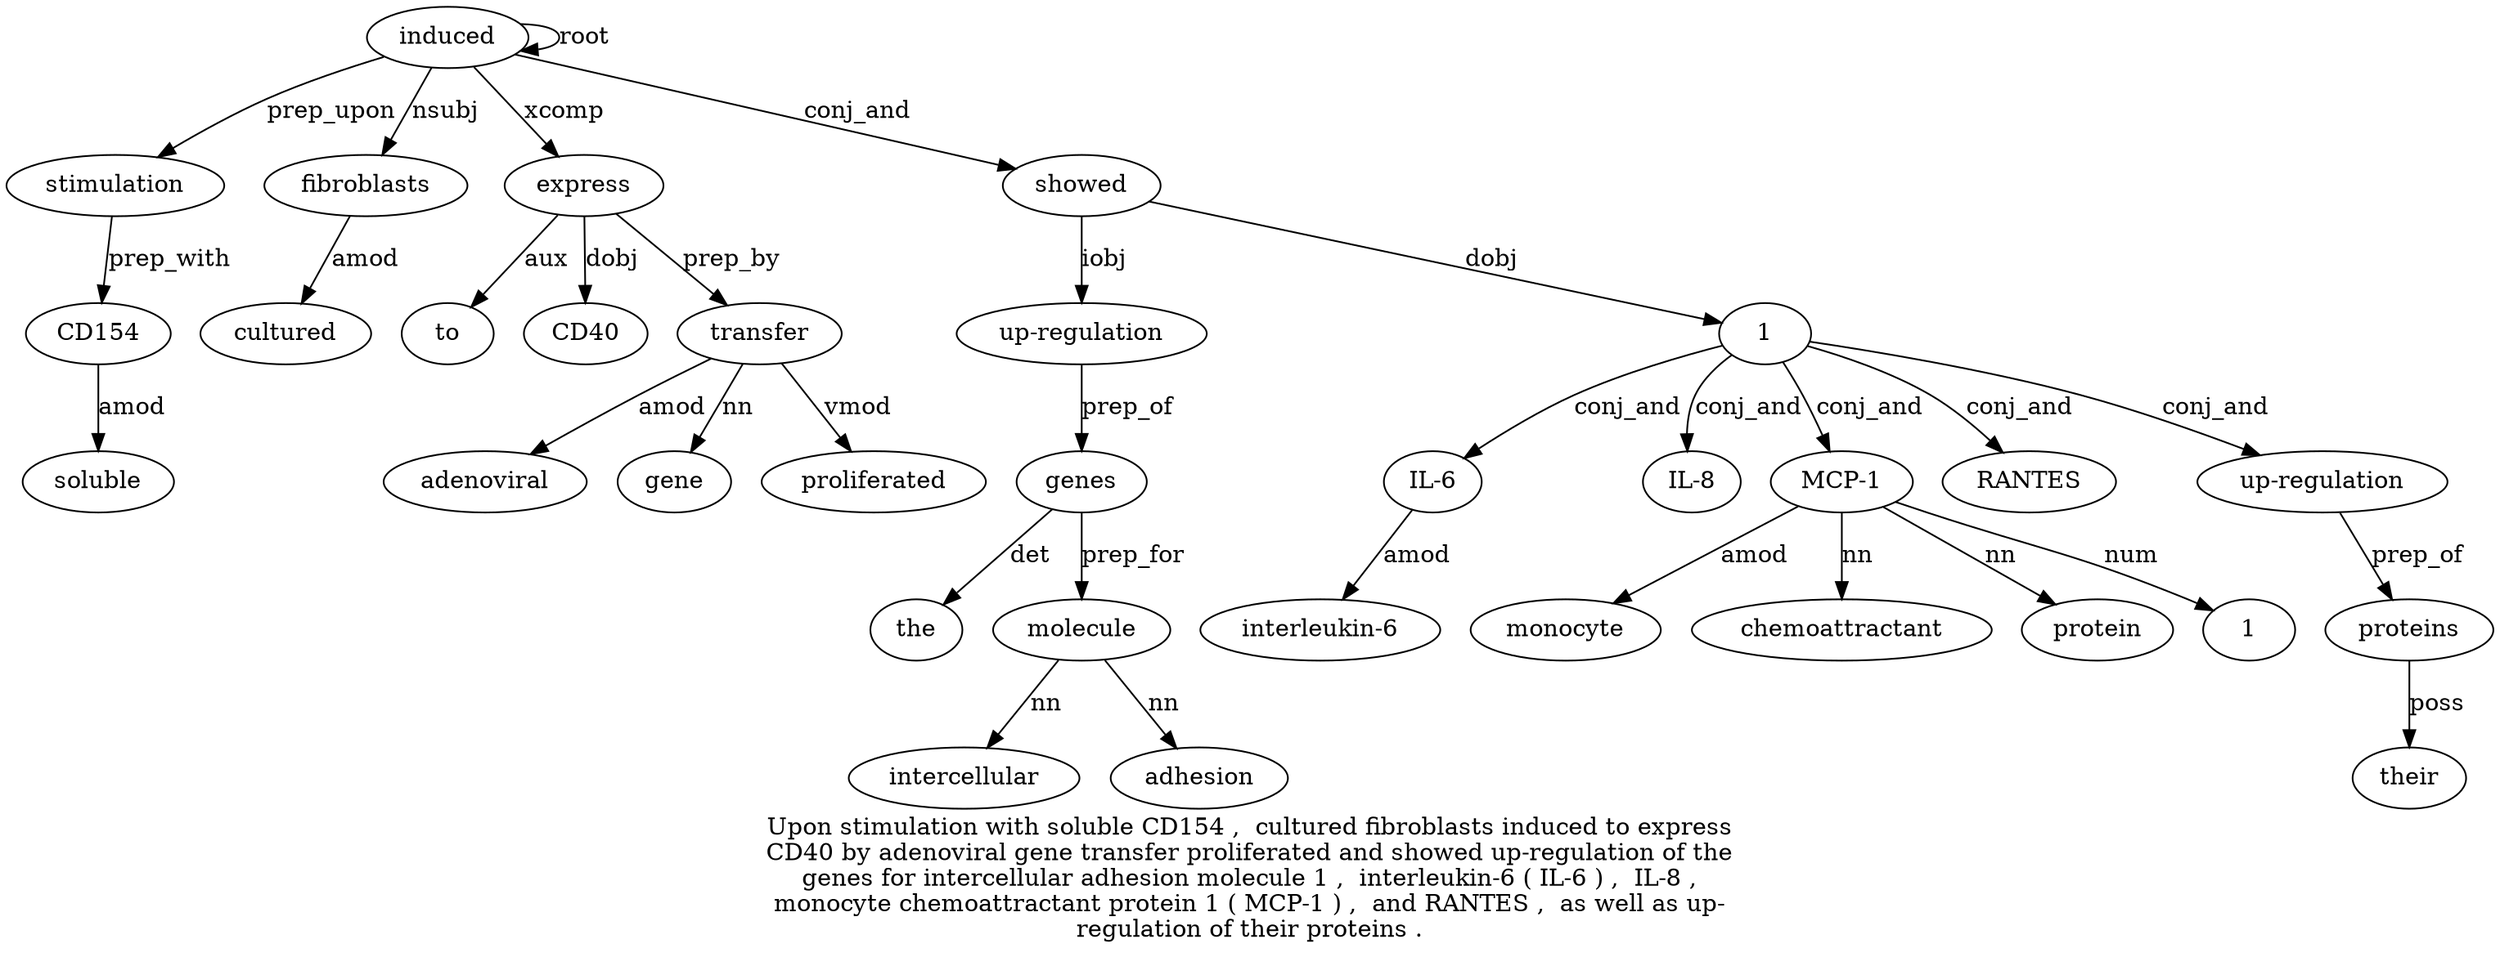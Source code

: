 digraph "Upon stimulation with soluble CD154 ,  cultured fibroblasts induced to express CD40 by adenoviral gene transfer proliferated and showed up-regulation of the genes for intercellular adhesion molecule 1 ,  interleukin-6 ( IL-6 ) ,  IL-8 ,  monocyte chemoattractant protein 1 ( MCP-1 ) ,  and RANTES ,  as well as up-regulation of their proteins ." {
label="Upon stimulation with soluble CD154 ,  cultured fibroblasts induced to express
CD40 by adenoviral gene transfer proliferated and showed up-regulation of the
genes for intercellular adhesion molecule 1 ,  interleukin-6 ( IL-6 ) ,  IL-8 ,
monocyte chemoattractant protein 1 ( MCP-1 ) ,  and RANTES ,  as well as up-
regulation of their proteins .";
induced9 [style=filled, fillcolor=white, label=induced];
stimulation2 [style=filled, fillcolor=white, label=stimulation];
induced9 -> stimulation2  [label=prep_upon];
CD154 [style=filled, fillcolor=white, label=CD154];
soluble4 [style=filled, fillcolor=white, label=soluble];
CD154 -> soluble4  [label=amod];
stimulation2 -> CD154  [label=prep_with];
fibroblasts8 [style=filled, fillcolor=white, label=fibroblasts];
cultured7 [style=filled, fillcolor=white, label=cultured];
fibroblasts8 -> cultured7  [label=amod];
induced9 -> fibroblasts8  [label=nsubj];
induced9 -> induced9  [label=root];
express11 [style=filled, fillcolor=white, label=express];
to10 [style=filled, fillcolor=white, label=to];
express11 -> to10  [label=aux];
induced9 -> express11  [label=xcomp];
CD4012 [style=filled, fillcolor=white, label=CD40];
express11 -> CD4012  [label=dobj];
transfer16 [style=filled, fillcolor=white, label=transfer];
adenoviral14 [style=filled, fillcolor=white, label=adenoviral];
transfer16 -> adenoviral14  [label=amod];
gene15 [style=filled, fillcolor=white, label=gene];
transfer16 -> gene15  [label=nn];
express11 -> transfer16  [label=prep_by];
proliferated17 [style=filled, fillcolor=white, label=proliferated];
transfer16 -> proliferated17  [label=vmod];
showed19 [style=filled, fillcolor=white, label=showed];
induced9 -> showed19  [label=conj_and];
"up-regulation20" [style=filled, fillcolor=white, label="up-regulation"];
showed19 -> "up-regulation20"  [label=iobj];
genes23 [style=filled, fillcolor=white, label=genes];
the22 [style=filled, fillcolor=white, label=the];
genes23 -> the22  [label=det];
"up-regulation20" -> genes23  [label=prep_of];
molecule27 [style=filled, fillcolor=white, label=molecule];
intercellular25 [style=filled, fillcolor=white, label=intercellular];
molecule27 -> intercellular25  [label=nn];
adhesion26 [style=filled, fillcolor=white, label=adhesion];
molecule27 -> adhesion26  [label=nn];
genes23 -> molecule27  [label=prep_for];
128 [style=filled, fillcolor=white, label=1];
showed19 -> 128  [label=dobj];
"IL-632" [style=filled, fillcolor=white, label="IL-6"];
"interleukin-630" [style=filled, fillcolor=white, label="interleukin-6"];
"IL-632" -> "interleukin-630"  [label=amod];
128 -> "IL-632"  [label=conj_and];
"IL-835" [style=filled, fillcolor=white, label="IL-8"];
128 -> "IL-835"  [label=conj_and];
"MCP-142" [style=filled, fillcolor=white, label="MCP-1"];
monocyte37 [style=filled, fillcolor=white, label=monocyte];
"MCP-142" -> monocyte37  [label=amod];
chemoattractant38 [style=filled, fillcolor=white, label=chemoattractant];
"MCP-142" -> chemoattractant38  [label=nn];
protein39 [style=filled, fillcolor=white, label=protein];
"MCP-142" -> protein39  [label=nn];
140 [style=filled, fillcolor=white, label=1];
"MCP-142" -> 140  [label=num];
128 -> "MCP-142"  [label=conj_and];
RANTES46 [style=filled, fillcolor=white, label=RANTES];
128 -> RANTES46  [label=conj_and];
"up-regulation51" [style=filled, fillcolor=white, label="up-regulation"];
128 -> "up-regulation51"  [label=conj_and];
proteins54 [style=filled, fillcolor=white, label=proteins];
their53 [style=filled, fillcolor=white, label=their];
proteins54 -> their53  [label=poss];
"up-regulation51" -> proteins54  [label=prep_of];
}
